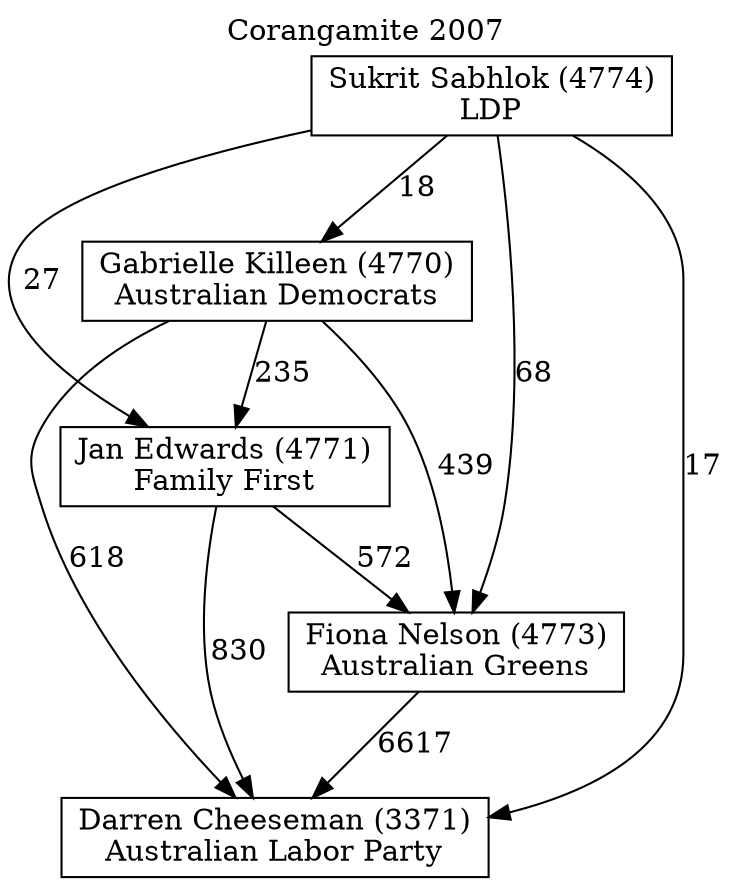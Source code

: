 // House preference flow
digraph "Darren Cheeseman (3371)_Corangamite_2007" {
	graph [label="Corangamite 2007" labelloc=t mclimit=10]
	node [shape=box]
	"Darren Cheeseman (3371)" [label="Darren Cheeseman (3371)
Australian Labor Party"]
	"Fiona Nelson (4773)" [label="Fiona Nelson (4773)
Australian Greens"]
	"Gabrielle Killeen (4770)" [label="Gabrielle Killeen (4770)
Australian Democrats"]
	"Jan Edwards (4771)" [label="Jan Edwards (4771)
Family First"]
	"Sukrit Sabhlok (4774)" [label="Sukrit Sabhlok (4774)
LDP"]
	"Fiona Nelson (4773)" -> "Darren Cheeseman (3371)" [label=6617]
	"Gabrielle Killeen (4770)" -> "Darren Cheeseman (3371)" [label=618]
	"Gabrielle Killeen (4770)" -> "Fiona Nelson (4773)" [label=439]
	"Gabrielle Killeen (4770)" -> "Jan Edwards (4771)" [label=235]
	"Jan Edwards (4771)" -> "Darren Cheeseman (3371)" [label=830]
	"Jan Edwards (4771)" -> "Fiona Nelson (4773)" [label=572]
	"Sukrit Sabhlok (4774)" -> "Darren Cheeseman (3371)" [label=17]
	"Sukrit Sabhlok (4774)" -> "Fiona Nelson (4773)" [label=68]
	"Sukrit Sabhlok (4774)" -> "Gabrielle Killeen (4770)" [label=18]
	"Sukrit Sabhlok (4774)" -> "Jan Edwards (4771)" [label=27]
}
